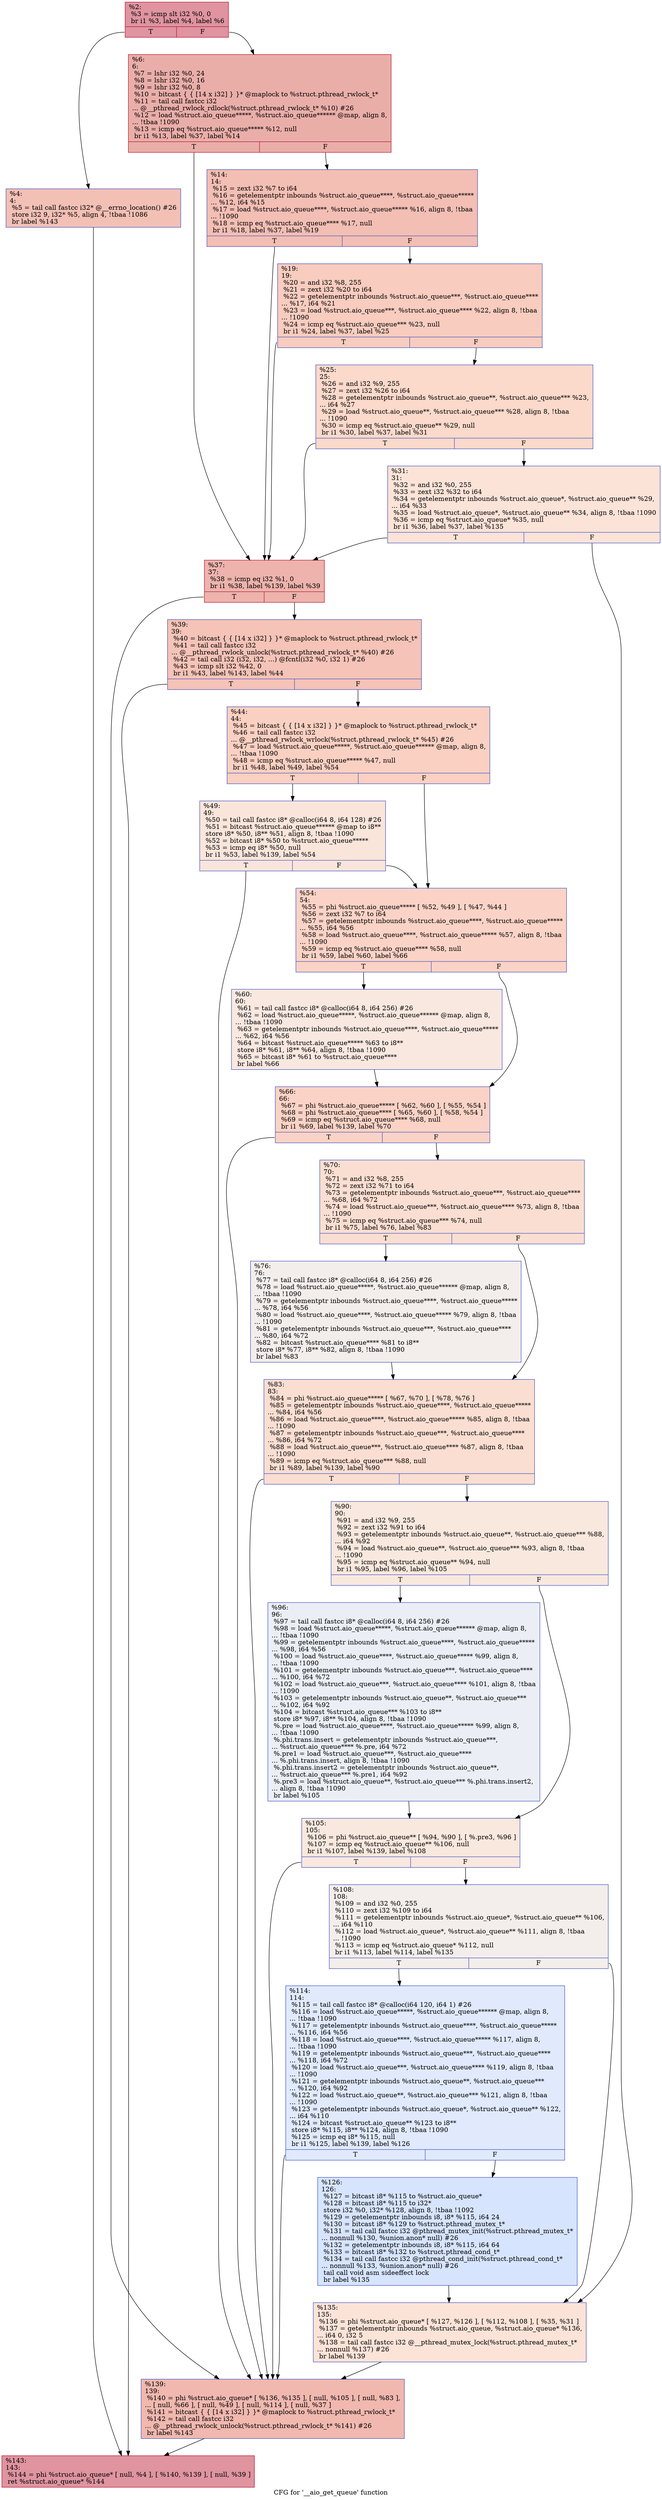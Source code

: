 digraph "CFG for '__aio_get_queue' function" {
	label="CFG for '__aio_get_queue' function";

	Node0x1560280 [shape=record,color="#b70d28ff", style=filled, fillcolor="#b70d2870",label="{%2:\l  %3 = icmp slt i32 %0, 0\l  br i1 %3, label %4, label %6\l|{<s0>T|<s1>F}}"];
	Node0x1560280:s0 -> Node0x1561050;
	Node0x1560280:s1 -> Node0x15610a0;
	Node0x1561050 [shape=record,color="#3d50c3ff", style=filled, fillcolor="#e5705870",label="{%4:\l4:                                                \l  %5 = tail call fastcc i32* @__errno_location() #26\l  store i32 9, i32* %5, align 4, !tbaa !1086\l  br label %143\l}"];
	Node0x1561050 -> Node0x15617d0;
	Node0x15610a0 [shape=record,color="#b70d28ff", style=filled, fillcolor="#d0473d70",label="{%6:\l6:                                                \l  %7 = lshr i32 %0, 24\l  %8 = lshr i32 %0, 16\l  %9 = lshr i32 %0, 8\l  %10 = bitcast \{ \{ [14 x i32] \} \}* @maplock to %struct.pthread_rwlock_t*\l  %11 = tail call fastcc i32\l... @__pthread_rwlock_rdlock(%struct.pthread_rwlock_t* %10) #26\l  %12 = load %struct.aio_queue*****, %struct.aio_queue****** @map, align 8,\l... !tbaa !1090\l  %13 = icmp eq %struct.aio_queue***** %12, null\l  br i1 %13, label %37, label %14\l|{<s0>T|<s1>F}}"];
	Node0x15610a0:s0 -> Node0x1561230;
	Node0x15610a0:s1 -> Node0x15610f0;
	Node0x15610f0 [shape=record,color="#3d50c3ff", style=filled, fillcolor="#e36c5570",label="{%14:\l14:                                               \l  %15 = zext i32 %7 to i64\l  %16 = getelementptr inbounds %struct.aio_queue****, %struct.aio_queue*****\l... %12, i64 %15\l  %17 = load %struct.aio_queue****, %struct.aio_queue***** %16, align 8, !tbaa\l... !1090\l  %18 = icmp eq %struct.aio_queue**** %17, null\l  br i1 %18, label %37, label %19\l|{<s0>T|<s1>F}}"];
	Node0x15610f0:s0 -> Node0x1561230;
	Node0x15610f0:s1 -> Node0x1561140;
	Node0x1561140 [shape=record,color="#3d50c3ff", style=filled, fillcolor="#f08b6e70",label="{%19:\l19:                                               \l  %20 = and i32 %8, 255\l  %21 = zext i32 %20 to i64\l  %22 = getelementptr inbounds %struct.aio_queue***, %struct.aio_queue****\l... %17, i64 %21\l  %23 = load %struct.aio_queue***, %struct.aio_queue**** %22, align 8, !tbaa\l... !1090\l  %24 = icmp eq %struct.aio_queue*** %23, null\l  br i1 %24, label %37, label %25\l|{<s0>T|<s1>F}}"];
	Node0x1561140:s0 -> Node0x1561230;
	Node0x1561140:s1 -> Node0x1561190;
	Node0x1561190 [shape=record,color="#3d50c3ff", style=filled, fillcolor="#f7a88970",label="{%25:\l25:                                               \l  %26 = and i32 %9, 255\l  %27 = zext i32 %26 to i64\l  %28 = getelementptr inbounds %struct.aio_queue**, %struct.aio_queue*** %23,\l... i64 %27\l  %29 = load %struct.aio_queue**, %struct.aio_queue*** %28, align 8, !tbaa\l... !1090\l  %30 = icmp eq %struct.aio_queue** %29, null\l  br i1 %30, label %37, label %31\l|{<s0>T|<s1>F}}"];
	Node0x1561190:s0 -> Node0x1561230;
	Node0x1561190:s1 -> Node0x15611e0;
	Node0x15611e0 [shape=record,color="#3d50c3ff", style=filled, fillcolor="#f6bfa670",label="{%31:\l31:                                               \l  %32 = and i32 %0, 255\l  %33 = zext i32 %32 to i64\l  %34 = getelementptr inbounds %struct.aio_queue*, %struct.aio_queue** %29,\l... i64 %33\l  %35 = load %struct.aio_queue*, %struct.aio_queue** %34, align 8, !tbaa !1090\l  %36 = icmp eq %struct.aio_queue* %35, null\l  br i1 %36, label %37, label %135\l|{<s0>T|<s1>F}}"];
	Node0x15611e0:s0 -> Node0x1561230;
	Node0x15611e0:s1 -> Node0x1561730;
	Node0x1561230 [shape=record,color="#b70d28ff", style=filled, fillcolor="#d6524470",label="{%37:\l37:                                               \l  %38 = icmp eq i32 %1, 0\l  br i1 %38, label %139, label %39\l|{<s0>T|<s1>F}}"];
	Node0x1561230:s0 -> Node0x1561780;
	Node0x1561230:s1 -> Node0x1561280;
	Node0x1561280 [shape=record,color="#3d50c3ff", style=filled, fillcolor="#e8765c70",label="{%39:\l39:                                               \l  %40 = bitcast \{ \{ [14 x i32] \} \}* @maplock to %struct.pthread_rwlock_t*\l  %41 = tail call fastcc i32\l... @__pthread_rwlock_unlock(%struct.pthread_rwlock_t* %40) #26\l  %42 = tail call i32 (i32, i32, ...) @fcntl(i32 %0, i32 1) #26\l  %43 = icmp slt i32 %42, 0\l  br i1 %43, label %143, label %44\l|{<s0>T|<s1>F}}"];
	Node0x1561280:s0 -> Node0x15617d0;
	Node0x1561280:s1 -> Node0x15612d0;
	Node0x15612d0 [shape=record,color="#3d50c3ff", style=filled, fillcolor="#f3947570",label="{%44:\l44:                                               \l  %45 = bitcast \{ \{ [14 x i32] \} \}* @maplock to %struct.pthread_rwlock_t*\l  %46 = tail call fastcc i32\l... @__pthread_rwlock_wrlock(%struct.pthread_rwlock_t* %45) #26\l  %47 = load %struct.aio_queue*****, %struct.aio_queue****** @map, align 8,\l... !tbaa !1090\l  %48 = icmp eq %struct.aio_queue***** %47, null\l  br i1 %48, label %49, label %54\l|{<s0>T|<s1>F}}"];
	Node0x15612d0:s0 -> Node0x1561320;
	Node0x15612d0:s1 -> Node0x1561370;
	Node0x1561320 [shape=record,color="#3d50c3ff", style=filled, fillcolor="#f4c5ad70",label="{%49:\l49:                                               \l  %50 = tail call fastcc i8* @calloc(i64 8, i64 128) #26\l  %51 = bitcast %struct.aio_queue****** @map to i8**\l  store i8* %50, i8** %51, align 8, !tbaa !1090\l  %52 = bitcast i8* %50 to %struct.aio_queue*****\l  %53 = icmp eq i8* %50, null\l  br i1 %53, label %139, label %54\l|{<s0>T|<s1>F}}"];
	Node0x1561320:s0 -> Node0x1561780;
	Node0x1561320:s1 -> Node0x1561370;
	Node0x1561370 [shape=record,color="#3d50c3ff", style=filled, fillcolor="#f59c7d70",label="{%54:\l54:                                               \l  %55 = phi %struct.aio_queue***** [ %52, %49 ], [ %47, %44 ]\l  %56 = zext i32 %7 to i64\l  %57 = getelementptr inbounds %struct.aio_queue****, %struct.aio_queue*****\l... %55, i64 %56\l  %58 = load %struct.aio_queue****, %struct.aio_queue***** %57, align 8, !tbaa\l... !1090\l  %59 = icmp eq %struct.aio_queue**** %58, null\l  br i1 %59, label %60, label %66\l|{<s0>T|<s1>F}}"];
	Node0x1561370:s0 -> Node0x15613c0;
	Node0x1561370:s1 -> Node0x1561410;
	Node0x15613c0 [shape=record,color="#3d50c3ff", style=filled, fillcolor="#f1ccb870",label="{%60:\l60:                                               \l  %61 = tail call fastcc i8* @calloc(i64 8, i64 256) #26\l  %62 = load %struct.aio_queue*****, %struct.aio_queue****** @map, align 8,\l... !tbaa !1090\l  %63 = getelementptr inbounds %struct.aio_queue****, %struct.aio_queue*****\l... %62, i64 %56\l  %64 = bitcast %struct.aio_queue***** %63 to i8**\l  store i8* %61, i8** %64, align 8, !tbaa !1090\l  %65 = bitcast i8* %61 to %struct.aio_queue****\l  br label %66\l}"];
	Node0x15613c0 -> Node0x1561410;
	Node0x1561410 [shape=record,color="#3d50c3ff", style=filled, fillcolor="#f59c7d70",label="{%66:\l66:                                               \l  %67 = phi %struct.aio_queue***** [ %62, %60 ], [ %55, %54 ]\l  %68 = phi %struct.aio_queue**** [ %65, %60 ], [ %58, %54 ]\l  %69 = icmp eq %struct.aio_queue**** %68, null\l  br i1 %69, label %139, label %70\l|{<s0>T|<s1>F}}"];
	Node0x1561410:s0 -> Node0x1561780;
	Node0x1561410:s1 -> Node0x1561460;
	Node0x1561460 [shape=record,color="#3d50c3ff", style=filled, fillcolor="#f7b59970",label="{%70:\l70:                                               \l  %71 = and i32 %8, 255\l  %72 = zext i32 %71 to i64\l  %73 = getelementptr inbounds %struct.aio_queue***, %struct.aio_queue****\l... %68, i64 %72\l  %74 = load %struct.aio_queue***, %struct.aio_queue**** %73, align 8, !tbaa\l... !1090\l  %75 = icmp eq %struct.aio_queue*** %74, null\l  br i1 %75, label %76, label %83\l|{<s0>T|<s1>F}}"];
	Node0x1561460:s0 -> Node0x15614b0;
	Node0x1561460:s1 -> Node0x1561500;
	Node0x15614b0 [shape=record,color="#3d50c3ff", style=filled, fillcolor="#e3d9d370",label="{%76:\l76:                                               \l  %77 = tail call fastcc i8* @calloc(i64 8, i64 256) #26\l  %78 = load %struct.aio_queue*****, %struct.aio_queue****** @map, align 8,\l... !tbaa !1090\l  %79 = getelementptr inbounds %struct.aio_queue****, %struct.aio_queue*****\l... %78, i64 %56\l  %80 = load %struct.aio_queue****, %struct.aio_queue***** %79, align 8, !tbaa\l... !1090\l  %81 = getelementptr inbounds %struct.aio_queue***, %struct.aio_queue****\l... %80, i64 %72\l  %82 = bitcast %struct.aio_queue**** %81 to i8**\l  store i8* %77, i8** %82, align 8, !tbaa !1090\l  br label %83\l}"];
	Node0x15614b0 -> Node0x1561500;
	Node0x1561500 [shape=record,color="#3d50c3ff", style=filled, fillcolor="#f7b59970",label="{%83:\l83:                                               \l  %84 = phi %struct.aio_queue***** [ %67, %70 ], [ %78, %76 ]\l  %85 = getelementptr inbounds %struct.aio_queue****, %struct.aio_queue*****\l... %84, i64 %56\l  %86 = load %struct.aio_queue****, %struct.aio_queue***** %85, align 8, !tbaa\l... !1090\l  %87 = getelementptr inbounds %struct.aio_queue***, %struct.aio_queue****\l... %86, i64 %72\l  %88 = load %struct.aio_queue***, %struct.aio_queue**** %87, align 8, !tbaa\l... !1090\l  %89 = icmp eq %struct.aio_queue*** %88, null\l  br i1 %89, label %139, label %90\l|{<s0>T|<s1>F}}"];
	Node0x1561500:s0 -> Node0x1561780;
	Node0x1561500:s1 -> Node0x1561550;
	Node0x1561550 [shape=record,color="#3d50c3ff", style=filled, fillcolor="#f2cab570",label="{%90:\l90:                                               \l  %91 = and i32 %9, 255\l  %92 = zext i32 %91 to i64\l  %93 = getelementptr inbounds %struct.aio_queue**, %struct.aio_queue*** %88,\l... i64 %92\l  %94 = load %struct.aio_queue**, %struct.aio_queue*** %93, align 8, !tbaa\l... !1090\l  %95 = icmp eq %struct.aio_queue** %94, null\l  br i1 %95, label %96, label %105\l|{<s0>T|<s1>F}}"];
	Node0x1561550:s0 -> Node0x15615a0;
	Node0x1561550:s1 -> Node0x15615f0;
	Node0x15615a0 [shape=record,color="#3d50c3ff", style=filled, fillcolor="#d1dae970",label="{%96:\l96:                                               \l  %97 = tail call fastcc i8* @calloc(i64 8, i64 256) #26\l  %98 = load %struct.aio_queue*****, %struct.aio_queue****** @map, align 8,\l... !tbaa !1090\l  %99 = getelementptr inbounds %struct.aio_queue****, %struct.aio_queue*****\l... %98, i64 %56\l  %100 = load %struct.aio_queue****, %struct.aio_queue***** %99, align 8,\l... !tbaa !1090\l  %101 = getelementptr inbounds %struct.aio_queue***, %struct.aio_queue****\l... %100, i64 %72\l  %102 = load %struct.aio_queue***, %struct.aio_queue**** %101, align 8, !tbaa\l... !1090\l  %103 = getelementptr inbounds %struct.aio_queue**, %struct.aio_queue***\l... %102, i64 %92\l  %104 = bitcast %struct.aio_queue*** %103 to i8**\l  store i8* %97, i8** %104, align 8, !tbaa !1090\l  %.pre = load %struct.aio_queue****, %struct.aio_queue***** %99, align 8,\l... !tbaa !1090\l  %.phi.trans.insert = getelementptr inbounds %struct.aio_queue***,\l... %struct.aio_queue**** %.pre, i64 %72\l  %.pre1 = load %struct.aio_queue***, %struct.aio_queue****\l... %.phi.trans.insert, align 8, !tbaa !1090\l  %.phi.trans.insert2 = getelementptr inbounds %struct.aio_queue**,\l... %struct.aio_queue*** %.pre1, i64 %92\l  %.pre3 = load %struct.aio_queue**, %struct.aio_queue*** %.phi.trans.insert2,\l... align 8, !tbaa !1090\l  br label %105\l}"];
	Node0x15615a0 -> Node0x15615f0;
	Node0x15615f0 [shape=record,color="#3d50c3ff", style=filled, fillcolor="#f2cab570",label="{%105:\l105:                                              \l  %106 = phi %struct.aio_queue** [ %94, %90 ], [ %.pre3, %96 ]\l  %107 = icmp eq %struct.aio_queue** %106, null\l  br i1 %107, label %139, label %108\l|{<s0>T|<s1>F}}"];
	Node0x15615f0:s0 -> Node0x1561780;
	Node0x15615f0:s1 -> Node0x1561640;
	Node0x1561640 [shape=record,color="#3d50c3ff", style=filled, fillcolor="#e5d8d170",label="{%108:\l108:                                              \l  %109 = and i32 %0, 255\l  %110 = zext i32 %109 to i64\l  %111 = getelementptr inbounds %struct.aio_queue*, %struct.aio_queue** %106,\l... i64 %110\l  %112 = load %struct.aio_queue*, %struct.aio_queue** %111, align 8, !tbaa\l... !1090\l  %113 = icmp eq %struct.aio_queue* %112, null\l  br i1 %113, label %114, label %135\l|{<s0>T|<s1>F}}"];
	Node0x1561640:s0 -> Node0x1561690;
	Node0x1561640:s1 -> Node0x1561730;
	Node0x1561690 [shape=record,color="#3d50c3ff", style=filled, fillcolor="#b9d0f970",label="{%114:\l114:                                              \l  %115 = tail call fastcc i8* @calloc(i64 120, i64 1) #26\l  %116 = load %struct.aio_queue*****, %struct.aio_queue****** @map, align 8,\l... !tbaa !1090\l  %117 = getelementptr inbounds %struct.aio_queue****, %struct.aio_queue*****\l... %116, i64 %56\l  %118 = load %struct.aio_queue****, %struct.aio_queue***** %117, align 8,\l... !tbaa !1090\l  %119 = getelementptr inbounds %struct.aio_queue***, %struct.aio_queue****\l... %118, i64 %72\l  %120 = load %struct.aio_queue***, %struct.aio_queue**** %119, align 8, !tbaa\l... !1090\l  %121 = getelementptr inbounds %struct.aio_queue**, %struct.aio_queue***\l... %120, i64 %92\l  %122 = load %struct.aio_queue**, %struct.aio_queue*** %121, align 8, !tbaa\l... !1090\l  %123 = getelementptr inbounds %struct.aio_queue*, %struct.aio_queue** %122,\l... i64 %110\l  %124 = bitcast %struct.aio_queue** %123 to i8**\l  store i8* %115, i8** %124, align 8, !tbaa !1090\l  %125 = icmp eq i8* %115, null\l  br i1 %125, label %139, label %126\l|{<s0>T|<s1>F}}"];
	Node0x1561690:s0 -> Node0x1561780;
	Node0x1561690:s1 -> Node0x15616e0;
	Node0x15616e0 [shape=record,color="#3d50c3ff", style=filled, fillcolor="#a5c3fe70",label="{%126:\l126:                                              \l  %127 = bitcast i8* %115 to %struct.aio_queue*\l  %128 = bitcast i8* %115 to i32*\l  store i32 %0, i32* %128, align 8, !tbaa !1092\l  %129 = getelementptr inbounds i8, i8* %115, i64 24\l  %130 = bitcast i8* %129 to %struct.pthread_mutex_t*\l  %131 = tail call fastcc i32 @pthread_mutex_init(%struct.pthread_mutex_t*\l... nonnull %130, %union.anon* null) #26\l  %132 = getelementptr inbounds i8, i8* %115, i64 64\l  %133 = bitcast i8* %132 to %struct.pthread_cond_t*\l  %134 = tail call fastcc i32 @pthread_cond_init(%struct.pthread_cond_t*\l... nonnull %133, %union.anon* null) #26\l  tail call void asm sideeffect lock \l  br label %135\l}"];
	Node0x15616e0 -> Node0x1561730;
	Node0x1561730 [shape=record,color="#3d50c3ff", style=filled, fillcolor="#f6bfa670",label="{%135:\l135:                                              \l  %136 = phi %struct.aio_queue* [ %127, %126 ], [ %112, %108 ], [ %35, %31 ]\l  %137 = getelementptr inbounds %struct.aio_queue, %struct.aio_queue* %136,\l... i64 0, i32 5\l  %138 = tail call fastcc i32 @__pthread_mutex_lock(%struct.pthread_mutex_t*\l... nonnull %137) #26\l  br label %139\l}"];
	Node0x1561730 -> Node0x1561780;
	Node0x1561780 [shape=record,color="#3d50c3ff", style=filled, fillcolor="#dc5d4a70",label="{%139:\l139:                                              \l  %140 = phi %struct.aio_queue* [ %136, %135 ], [ null, %105 ], [ null, %83 ],\l... [ null, %66 ], [ null, %49 ], [ null, %114 ], [ null, %37 ]\l  %141 = bitcast \{ \{ [14 x i32] \} \}* @maplock to %struct.pthread_rwlock_t*\l  %142 = tail call fastcc i32\l... @__pthread_rwlock_unlock(%struct.pthread_rwlock_t* %141) #26\l  br label %143\l}"];
	Node0x1561780 -> Node0x15617d0;
	Node0x15617d0 [shape=record,color="#b70d28ff", style=filled, fillcolor="#b70d2870",label="{%143:\l143:                                              \l  %144 = phi %struct.aio_queue* [ null, %4 ], [ %140, %139 ], [ null, %39 ]\l  ret %struct.aio_queue* %144\l}"];
}
